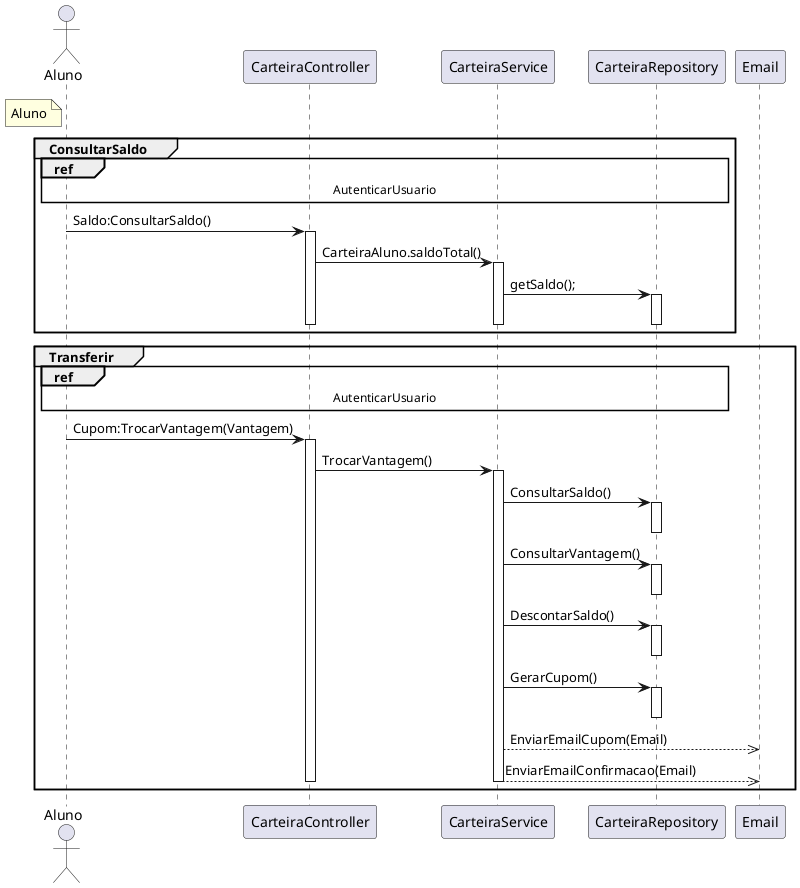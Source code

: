 @startuml Aluno


actor "Aluno" as Aluno
note left of Aluno #LightYellow
    Aluno
end note

participant "CarteiraController" as CarteiraController
participant "CarteiraService" as CarteiraService
participant "CarteiraRepository" as CarteiraRepository

group ConsultarSaldo
    ref over Aluno,CarteiraController, CarteiraService, CarteiraRepository : AutenticarUsuario
    Aluno -> CarteiraController : Saldo:ConsultarSaldo()
    activate CarteiraController
    CarteiraController -> CarteiraService : CarteiraAluno.saldoTotal()
    activate CarteiraService
    CarteiraService -> CarteiraRepository : getSaldo();
    activate CarteiraRepository
    deactivate CarteiraRepository
    deactivate CarteiraService
    deactivate CarteiraController
end



group Transferir
    ref over Aluno,CarteiraController, CarteiraService, CarteiraRepository : AutenticarUsuario
    Aluno -> CarteiraController :  Cupom:TrocarVantagem(Vantagem)
    activate CarteiraController
    CarteiraController -> CarteiraService : TrocarVantagem()
    activate CarteiraService
    CarteiraService -> CarteiraRepository : ConsultarSaldo()
    activate CarteiraRepository
    deactivate CarteiraRepository
    CarteiraService -> CarteiraRepository : ConsultarVantagem()
    activate CarteiraRepository
    deactivate  CarteiraRepository
    CarteiraService -> CarteiraRepository : DescontarSaldo()
    activate CarteiraRepository
    deactivate CarteiraRepository
    CarteiraService -> CarteiraRepository : GerarCupom()
    activate CarteiraRepository
    deactivate CarteiraRepository
    CarteiraService -->> Email : EnviarEmailCupom(Email)
    CarteiraService -->> Email : EnviarEmailConfirmacao(Email)
    deactivate CarteiraService
    deactivate CarteiraController
end





' --> Sincrono
' -->> Assincrono
' <-- Retorno Sincrono
' <<-- Retorno Assíncrono

@enduml